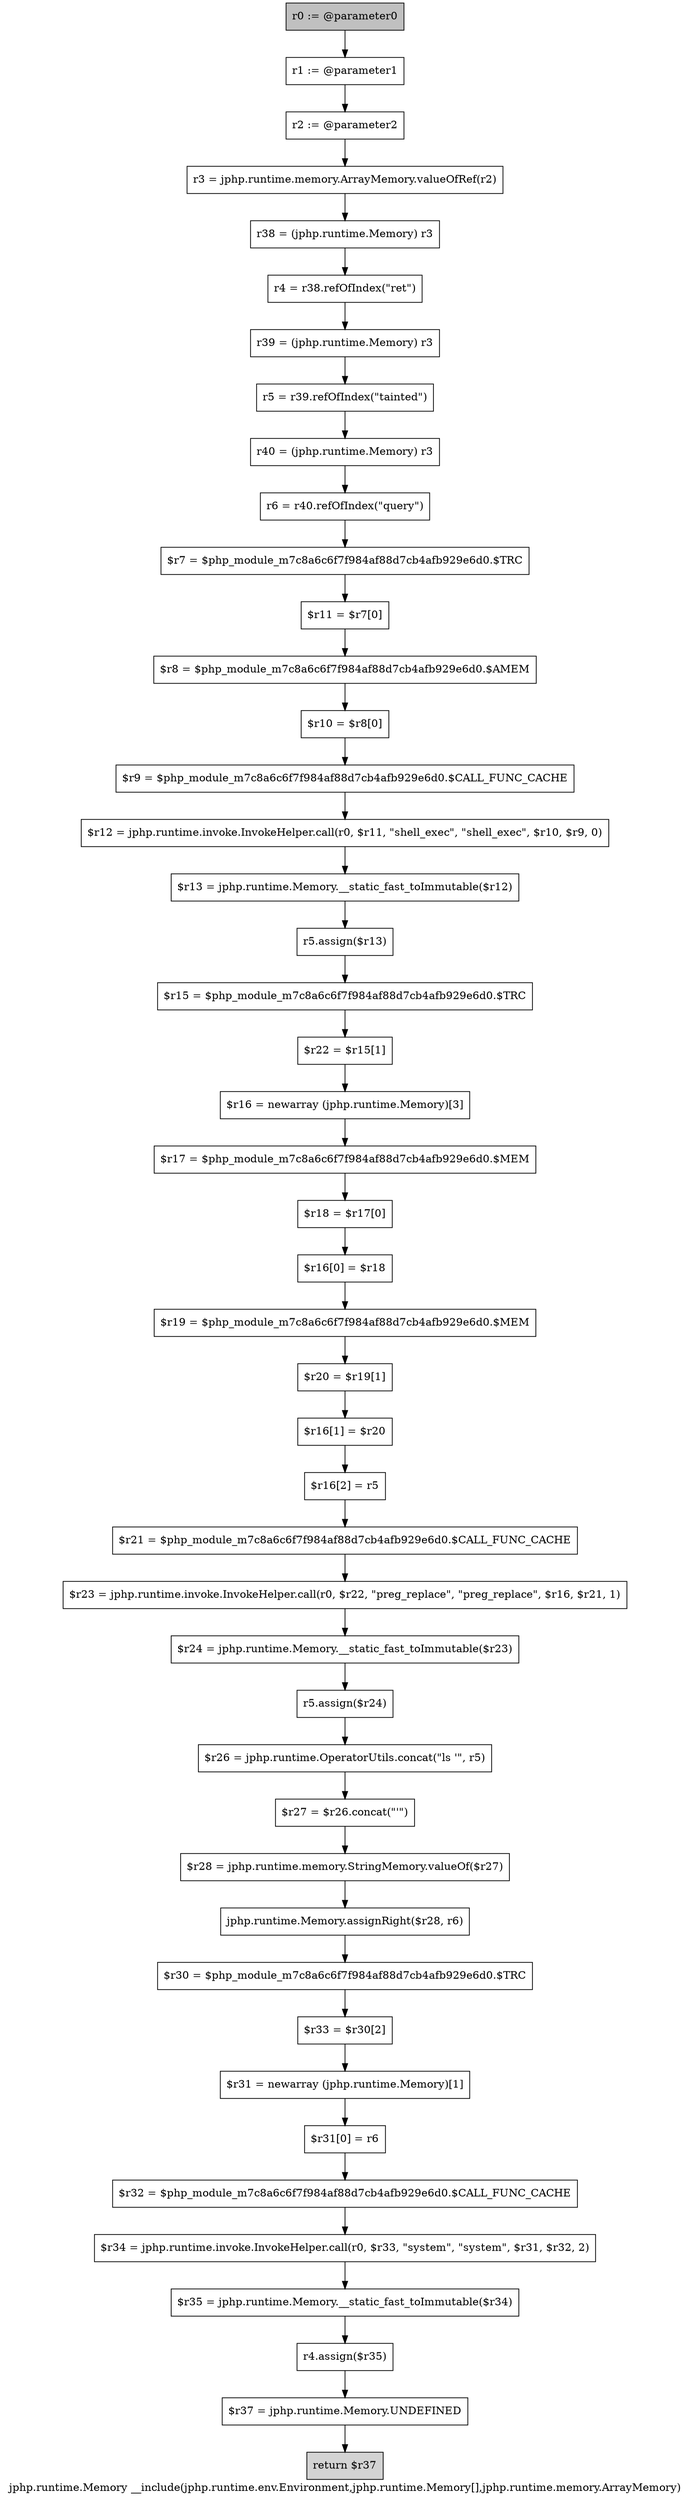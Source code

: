 digraph "jphp.runtime.Memory __include(jphp.runtime.env.Environment,jphp.runtime.Memory[],jphp.runtime.memory.ArrayMemory)" {
    label="jphp.runtime.Memory __include(jphp.runtime.env.Environment,jphp.runtime.Memory[],jphp.runtime.memory.ArrayMemory)";
    node [shape=box];
    "0" [style=filled,fillcolor=gray,label="r0 := @parameter0",];
    "1" [label="r1 := @parameter1",];
    "0"->"1";
    "2" [label="r2 := @parameter2",];
    "1"->"2";
    "3" [label="r3 = jphp.runtime.memory.ArrayMemory.valueOfRef(r2)",];
    "2"->"3";
    "4" [label="r38 = (jphp.runtime.Memory) r3",];
    "3"->"4";
    "5" [label="r4 = r38.refOfIndex(\"ret\")",];
    "4"->"5";
    "6" [label="r39 = (jphp.runtime.Memory) r3",];
    "5"->"6";
    "7" [label="r5 = r39.refOfIndex(\"tainted\")",];
    "6"->"7";
    "8" [label="r40 = (jphp.runtime.Memory) r3",];
    "7"->"8";
    "9" [label="r6 = r40.refOfIndex(\"query\")",];
    "8"->"9";
    "10" [label="$r7 = $php_module_m7c8a6c6f7f984af88d7cb4afb929e6d0.$TRC",];
    "9"->"10";
    "11" [label="$r11 = $r7[0]",];
    "10"->"11";
    "12" [label="$r8 = $php_module_m7c8a6c6f7f984af88d7cb4afb929e6d0.$AMEM",];
    "11"->"12";
    "13" [label="$r10 = $r8[0]",];
    "12"->"13";
    "14" [label="$r9 = $php_module_m7c8a6c6f7f984af88d7cb4afb929e6d0.$CALL_FUNC_CACHE",];
    "13"->"14";
    "15" [label="$r12 = jphp.runtime.invoke.InvokeHelper.call(r0, $r11, \"shell_exec\", \"shell_exec\", $r10, $r9, 0)",];
    "14"->"15";
    "16" [label="$r13 = jphp.runtime.Memory.__static_fast_toImmutable($r12)",];
    "15"->"16";
    "17" [label="r5.assign($r13)",];
    "16"->"17";
    "18" [label="$r15 = $php_module_m7c8a6c6f7f984af88d7cb4afb929e6d0.$TRC",];
    "17"->"18";
    "19" [label="$r22 = $r15[1]",];
    "18"->"19";
    "20" [label="$r16 = newarray (jphp.runtime.Memory)[3]",];
    "19"->"20";
    "21" [label="$r17 = $php_module_m7c8a6c6f7f984af88d7cb4afb929e6d0.$MEM",];
    "20"->"21";
    "22" [label="$r18 = $r17[0]",];
    "21"->"22";
    "23" [label="$r16[0] = $r18",];
    "22"->"23";
    "24" [label="$r19 = $php_module_m7c8a6c6f7f984af88d7cb4afb929e6d0.$MEM",];
    "23"->"24";
    "25" [label="$r20 = $r19[1]",];
    "24"->"25";
    "26" [label="$r16[1] = $r20",];
    "25"->"26";
    "27" [label="$r16[2] = r5",];
    "26"->"27";
    "28" [label="$r21 = $php_module_m7c8a6c6f7f984af88d7cb4afb929e6d0.$CALL_FUNC_CACHE",];
    "27"->"28";
    "29" [label="$r23 = jphp.runtime.invoke.InvokeHelper.call(r0, $r22, \"preg_replace\", \"preg_replace\", $r16, $r21, 1)",];
    "28"->"29";
    "30" [label="$r24 = jphp.runtime.Memory.__static_fast_toImmutable($r23)",];
    "29"->"30";
    "31" [label="r5.assign($r24)",];
    "30"->"31";
    "32" [label="$r26 = jphp.runtime.OperatorUtils.concat(\"ls \'\", r5)",];
    "31"->"32";
    "33" [label="$r27 = $r26.concat(\"\'\")",];
    "32"->"33";
    "34" [label="$r28 = jphp.runtime.memory.StringMemory.valueOf($r27)",];
    "33"->"34";
    "35" [label="jphp.runtime.Memory.assignRight($r28, r6)",];
    "34"->"35";
    "36" [label="$r30 = $php_module_m7c8a6c6f7f984af88d7cb4afb929e6d0.$TRC",];
    "35"->"36";
    "37" [label="$r33 = $r30[2]",];
    "36"->"37";
    "38" [label="$r31 = newarray (jphp.runtime.Memory)[1]",];
    "37"->"38";
    "39" [label="$r31[0] = r6",];
    "38"->"39";
    "40" [label="$r32 = $php_module_m7c8a6c6f7f984af88d7cb4afb929e6d0.$CALL_FUNC_CACHE",];
    "39"->"40";
    "41" [label="$r34 = jphp.runtime.invoke.InvokeHelper.call(r0, $r33, \"system\", \"system\", $r31, $r32, 2)",];
    "40"->"41";
    "42" [label="$r35 = jphp.runtime.Memory.__static_fast_toImmutable($r34)",];
    "41"->"42";
    "43" [label="r4.assign($r35)",];
    "42"->"43";
    "44" [label="$r37 = jphp.runtime.Memory.UNDEFINED",];
    "43"->"44";
    "45" [style=filled,fillcolor=lightgray,label="return $r37",];
    "44"->"45";
}
